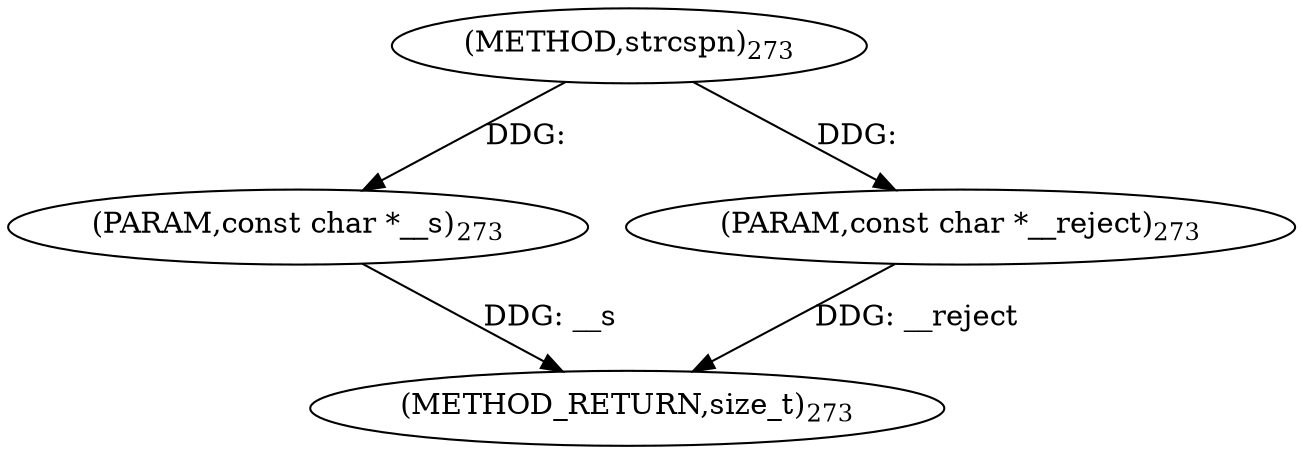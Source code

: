 digraph "strcspn" {  
"98864" [label = <(METHOD,strcspn)<SUB>273</SUB>> ]
"98867" [label = <(METHOD_RETURN,size_t)<SUB>273</SUB>> ]
"98865" [label = <(PARAM,const char *__s)<SUB>273</SUB>> ]
"98866" [label = <(PARAM,const char *__reject)<SUB>273</SUB>> ]
  "98865" -> "98867"  [ label = "DDG: __s"] 
  "98866" -> "98867"  [ label = "DDG: __reject"] 
  "98864" -> "98865"  [ label = "DDG: "] 
  "98864" -> "98866"  [ label = "DDG: "] 
}

